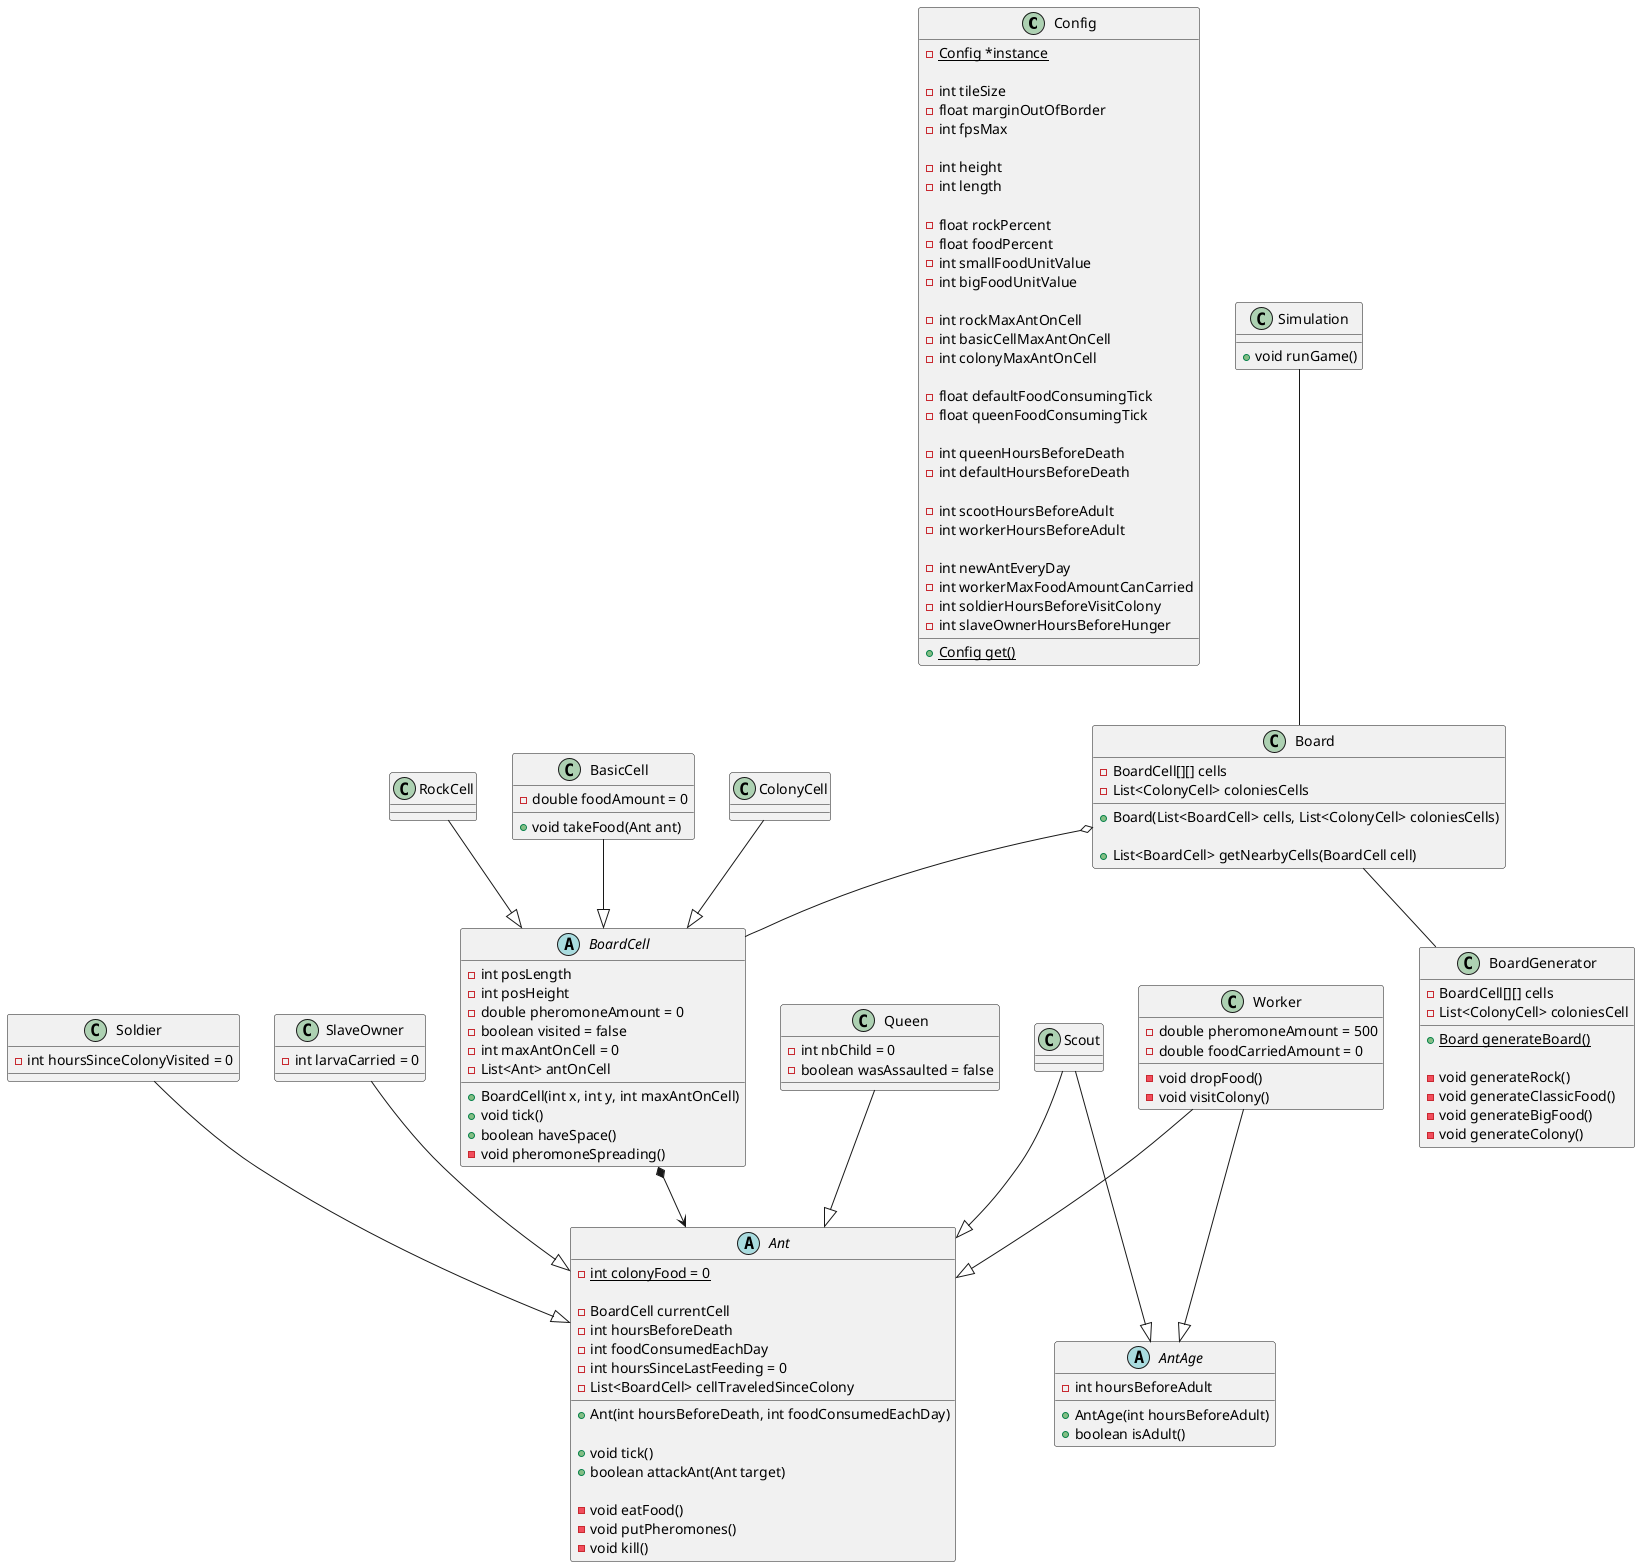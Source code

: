 @startuml Ant

class Config {
    - {static} Config *instance

    - int tileSize
    - float marginOutOfBorder
    - int fpsMax

    - int height
    - int length

    - float rockPercent
    - float foodPercent
    - int smallFoodUnitValue
    - int bigFoodUnitValue

    - int rockMaxAntOnCell
    - int basicCellMaxAntOnCell
    - int colonyMaxAntOnCell

    - float defaultFoodConsumingTick
    - float queenFoodConsumingTick

    - int queenHoursBeforeDeath
    - int defaultHoursBeforeDeath

    - int scootHoursBeforeAdult
    - int workerHoursBeforeAdult

    - int newAntEveryDay
    - int workerMaxFoodAmountCanCarried
    - int soldierHoursBeforeVisitColony
    - int slaveOwnerHoursBeforeHunger

    + {static} Config get()
}

abstract class Ant {
    - {static} int colonyFood = 0
    
    - BoardCell currentCell
    - int hoursBeforeDeath
    - int foodConsumedEachDay
    - int hoursSinceLastFeeding = 0
    - List<BoardCell> cellTraveledSinceColony
    
    + Ant(int hoursBeforeDeath, int foodConsumedEachDay)

    + void tick()
    + boolean attackAnt(Ant target)

    - void eatFood()
    - void putPheromones()
    - void kill()
}

class Queen {
    - int nbChild = 0
    - boolean wasAssaulted = false
}

abstract class AntAge {
    + AntAge(int hoursBeforeAdult)

    - int hoursBeforeAdult

    + boolean isAdult()
}

class Worker {
    - double pheromoneAmount = 500
    - double foodCarriedAmount = 0

    - void dropFood()
    - void visitColony()
}

class Scout {
    
}

class Soldier {
    - int hoursSinceColonyVisited = 0
}

class SlaveOwner {
    - int larvaCarried = 0
}

abstract class BoardCell {
    - int posLength
    - int posHeight
    - double pheromoneAmount = 0
    - boolean visited = false
    - int maxAntOnCell = 0
    - List<Ant> antOnCell   

    + BoardCell(int x, int y, int maxAntOnCell)
    + void tick()
    + boolean haveSpace()
    - void pheromoneSpreading()
}

class RockCell {
    
}

class BasicCell {
    - double foodAmount = 0

    + void takeFood(Ant ant)
}

class ColonyCell {
    
}

class Board {
    - BoardCell[][] cells
    - List<ColonyCell> coloniesCells

    + Board(List<BoardCell> cells, List<ColonyCell> coloniesCells)
    
    + List<BoardCell> getNearbyCells(BoardCell cell)
}

class BoardGenerator {
    - BoardCell[][] cells
    - List<ColonyCell> coloniesCell

    + {static} Board generateBoard()

    - void generateRock()
    - void generateClassicFood()
    - void generateBigFood()
    - void generateColony()
}

class Simulation {
    + void runGame()
}

RockCell --|> BoardCell
BasicCell --|> BoardCell
ColonyCell --|> BoardCell

Simulation -- Board
Board -- BoardGenerator
Board o-- BoardCell

BoardCell *--> Ant

Worker --|> AntAge
Scout --|> AntAge

Worker --|> Ant
Scout --|> Ant
Soldier --|> Ant
SlaveOwner --|> Ant
Queen --|> Ant

@enduml